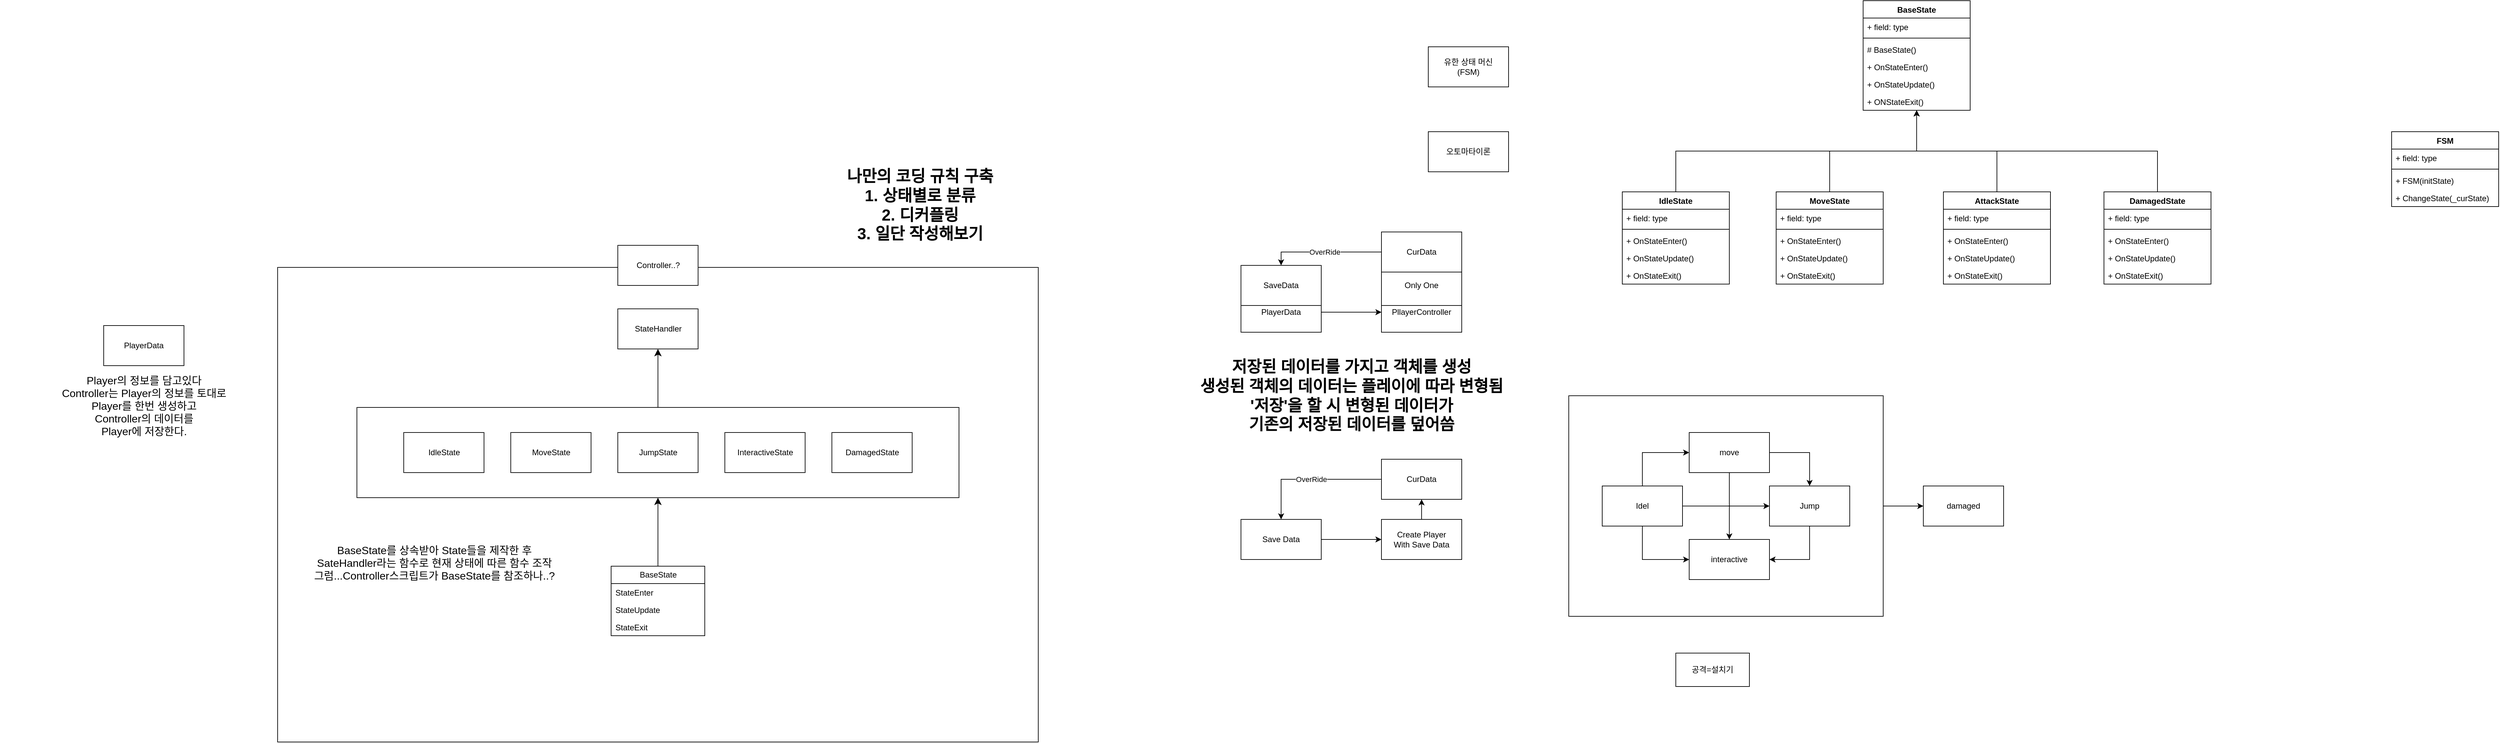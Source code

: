 <mxfile version="24.7.16">
  <diagram name="페이지-1" id="e9JYJH_3oyPFfVLDP3I4">
    <mxGraphModel dx="4881" dy="949" grid="1" gridSize="10" guides="1" tooltips="1" connect="1" arrows="1" fold="1" page="1" pageScale="1" pageWidth="827" pageHeight="1169" math="0" shadow="0">
      <root>
        <mxCell id="0" />
        <mxCell id="1" parent="0" />
        <mxCell id="DYvsoaWjMa4XpqPoX_qL-13" style="edgeStyle=orthogonalEdgeStyle;rounded=0;orthogonalLoop=1;jettySize=auto;html=1;" parent="1" source="DYvsoaWjMa4XpqPoX_qL-12" target="DYvsoaWjMa4XpqPoX_qL-4" edge="1">
          <mxGeometry relative="1" as="geometry" />
        </mxCell>
        <mxCell id="DYvsoaWjMa4XpqPoX_qL-12" value="" style="rounded=0;whiteSpace=wrap;html=1;" parent="1" vertex="1">
          <mxGeometry x="-210" y="605" width="470" height="330" as="geometry" />
        </mxCell>
        <mxCell id="iEdl014p6CyzJJImNWl_-1" value="BaseState" style="swimlane;fontStyle=1;align=center;verticalAlign=top;childLayout=stackLayout;horizontal=1;startSize=26;horizontalStack=0;resizeParent=1;resizeParentMax=0;resizeLast=0;collapsible=1;marginBottom=0;whiteSpace=wrap;html=1;" parent="1" vertex="1">
          <mxGeometry x="230" y="14" width="160" height="164" as="geometry" />
        </mxCell>
        <mxCell id="iEdl014p6CyzJJImNWl_-2" value="+ field: type" style="text;strokeColor=none;fillColor=none;align=left;verticalAlign=top;spacingLeft=4;spacingRight=4;overflow=hidden;rotatable=0;points=[[0,0.5],[1,0.5]];portConstraint=eastwest;whiteSpace=wrap;html=1;" parent="iEdl014p6CyzJJImNWl_-1" vertex="1">
          <mxGeometry y="26" width="160" height="26" as="geometry" />
        </mxCell>
        <mxCell id="iEdl014p6CyzJJImNWl_-3" value="" style="line;strokeWidth=1;fillColor=none;align=left;verticalAlign=middle;spacingTop=-1;spacingLeft=3;spacingRight=3;rotatable=0;labelPosition=right;points=[];portConstraint=eastwest;strokeColor=inherit;" parent="iEdl014p6CyzJJImNWl_-1" vertex="1">
          <mxGeometry y="52" width="160" height="8" as="geometry" />
        </mxCell>
        <mxCell id="iEdl014p6CyzJJImNWl_-4" value="# BaseState()" style="text;strokeColor=none;fillColor=none;align=left;verticalAlign=top;spacingLeft=4;spacingRight=4;overflow=hidden;rotatable=0;points=[[0,0.5],[1,0.5]];portConstraint=eastwest;whiteSpace=wrap;html=1;" parent="iEdl014p6CyzJJImNWl_-1" vertex="1">
          <mxGeometry y="60" width="160" height="26" as="geometry" />
        </mxCell>
        <mxCell id="iEdl014p6CyzJJImNWl_-30" value="+ OnStateEnter()" style="text;strokeColor=none;fillColor=none;align=left;verticalAlign=top;spacingLeft=4;spacingRight=4;overflow=hidden;rotatable=0;points=[[0,0.5],[1,0.5]];portConstraint=eastwest;whiteSpace=wrap;html=1;" parent="iEdl014p6CyzJJImNWl_-1" vertex="1">
          <mxGeometry y="86" width="160" height="26" as="geometry" />
        </mxCell>
        <mxCell id="iEdl014p6CyzJJImNWl_-22" value="+ OnStateUpdate()" style="text;strokeColor=none;fillColor=none;align=left;verticalAlign=top;spacingLeft=4;spacingRight=4;overflow=hidden;rotatable=0;points=[[0,0.5],[1,0.5]];portConstraint=eastwest;whiteSpace=wrap;html=1;" parent="iEdl014p6CyzJJImNWl_-1" vertex="1">
          <mxGeometry y="112" width="160" height="26" as="geometry" />
        </mxCell>
        <mxCell id="iEdl014p6CyzJJImNWl_-23" value="+ ONStateExit()" style="text;strokeColor=none;fillColor=none;align=left;verticalAlign=top;spacingLeft=4;spacingRight=4;overflow=hidden;rotatable=0;points=[[0,0.5],[1,0.5]];portConstraint=eastwest;whiteSpace=wrap;html=1;" parent="iEdl014p6CyzJJImNWl_-1" vertex="1">
          <mxGeometry y="138" width="160" height="26" as="geometry" />
        </mxCell>
        <mxCell id="iEdl014p6CyzJJImNWl_-24" style="edgeStyle=orthogonalEdgeStyle;rounded=0;orthogonalLoop=1;jettySize=auto;html=1;exitX=0.5;exitY=0;exitDx=0;exitDy=0;" parent="1" source="iEdl014p6CyzJJImNWl_-5" target="iEdl014p6CyzJJImNWl_-1" edge="1">
          <mxGeometry relative="1" as="geometry" />
        </mxCell>
        <mxCell id="iEdl014p6CyzJJImNWl_-5" value="IdleState" style="swimlane;fontStyle=1;align=center;verticalAlign=top;childLayout=stackLayout;horizontal=1;startSize=26;horizontalStack=0;resizeParent=1;resizeParentMax=0;resizeLast=0;collapsible=1;marginBottom=0;whiteSpace=wrap;html=1;" parent="1" vertex="1">
          <mxGeometry x="-130" y="300" width="160" height="138" as="geometry" />
        </mxCell>
        <mxCell id="iEdl014p6CyzJJImNWl_-6" value="+ field: type" style="text;strokeColor=none;fillColor=none;align=left;verticalAlign=top;spacingLeft=4;spacingRight=4;overflow=hidden;rotatable=0;points=[[0,0.5],[1,0.5]];portConstraint=eastwest;whiteSpace=wrap;html=1;" parent="iEdl014p6CyzJJImNWl_-5" vertex="1">
          <mxGeometry y="26" width="160" height="26" as="geometry" />
        </mxCell>
        <mxCell id="iEdl014p6CyzJJImNWl_-7" value="" style="line;strokeWidth=1;fillColor=none;align=left;verticalAlign=middle;spacingTop=-1;spacingLeft=3;spacingRight=3;rotatable=0;labelPosition=right;points=[];portConstraint=eastwest;strokeColor=inherit;" parent="iEdl014p6CyzJJImNWl_-5" vertex="1">
          <mxGeometry y="52" width="160" height="8" as="geometry" />
        </mxCell>
        <mxCell id="iEdl014p6CyzJJImNWl_-8" value="+ OnStateEnter()" style="text;strokeColor=none;fillColor=none;align=left;verticalAlign=top;spacingLeft=4;spacingRight=4;overflow=hidden;rotatable=0;points=[[0,0.5],[1,0.5]];portConstraint=eastwest;whiteSpace=wrap;html=1;" parent="iEdl014p6CyzJJImNWl_-5" vertex="1">
          <mxGeometry y="60" width="160" height="26" as="geometry" />
        </mxCell>
        <mxCell id="iEdl014p6CyzJJImNWl_-31" value="+ OnStateUpdate()" style="text;strokeColor=none;fillColor=none;align=left;verticalAlign=top;spacingLeft=4;spacingRight=4;overflow=hidden;rotatable=0;points=[[0,0.5],[1,0.5]];portConstraint=eastwest;whiteSpace=wrap;html=1;" parent="iEdl014p6CyzJJImNWl_-5" vertex="1">
          <mxGeometry y="86" width="160" height="26" as="geometry" />
        </mxCell>
        <mxCell id="iEdl014p6CyzJJImNWl_-32" value="+ OnStateExit()" style="text;strokeColor=none;fillColor=none;align=left;verticalAlign=top;spacingLeft=4;spacingRight=4;overflow=hidden;rotatable=0;points=[[0,0.5],[1,0.5]];portConstraint=eastwest;whiteSpace=wrap;html=1;" parent="iEdl014p6CyzJJImNWl_-5" vertex="1">
          <mxGeometry y="112" width="160" height="26" as="geometry" />
        </mxCell>
        <mxCell id="iEdl014p6CyzJJImNWl_-9" value="FSM" style="swimlane;fontStyle=1;align=center;verticalAlign=top;childLayout=stackLayout;horizontal=1;startSize=26;horizontalStack=0;resizeParent=1;resizeParentMax=0;resizeLast=0;collapsible=1;marginBottom=0;whiteSpace=wrap;html=1;" parent="1" vertex="1">
          <mxGeometry x="1020" y="210" width="160" height="112" as="geometry" />
        </mxCell>
        <mxCell id="iEdl014p6CyzJJImNWl_-10" value="+ field: type" style="text;strokeColor=none;fillColor=none;align=left;verticalAlign=top;spacingLeft=4;spacingRight=4;overflow=hidden;rotatable=0;points=[[0,0.5],[1,0.5]];portConstraint=eastwest;whiteSpace=wrap;html=1;" parent="iEdl014p6CyzJJImNWl_-9" vertex="1">
          <mxGeometry y="26" width="160" height="26" as="geometry" />
        </mxCell>
        <mxCell id="iEdl014p6CyzJJImNWl_-11" value="" style="line;strokeWidth=1;fillColor=none;align=left;verticalAlign=middle;spacingTop=-1;spacingLeft=3;spacingRight=3;rotatable=0;labelPosition=right;points=[];portConstraint=eastwest;strokeColor=inherit;" parent="iEdl014p6CyzJJImNWl_-9" vertex="1">
          <mxGeometry y="52" width="160" height="8" as="geometry" />
        </mxCell>
        <mxCell id="iEdl014p6CyzJJImNWl_-12" value="+ FSM(initState)" style="text;strokeColor=none;fillColor=none;align=left;verticalAlign=top;spacingLeft=4;spacingRight=4;overflow=hidden;rotatable=0;points=[[0,0.5],[1,0.5]];portConstraint=eastwest;whiteSpace=wrap;html=1;" parent="iEdl014p6CyzJJImNWl_-9" vertex="1">
          <mxGeometry y="60" width="160" height="26" as="geometry" />
        </mxCell>
        <mxCell id="iEdl014p6CyzJJImNWl_-13" value="+ ChangeState(_curState)" style="text;strokeColor=none;fillColor=none;align=left;verticalAlign=top;spacingLeft=4;spacingRight=4;overflow=hidden;rotatable=0;points=[[0,0.5],[1,0.5]];portConstraint=eastwest;whiteSpace=wrap;html=1;" parent="iEdl014p6CyzJJImNWl_-9" vertex="1">
          <mxGeometry y="86" width="160" height="26" as="geometry" />
        </mxCell>
        <mxCell id="iEdl014p6CyzJJImNWl_-28" style="edgeStyle=orthogonalEdgeStyle;rounded=0;orthogonalLoop=1;jettySize=auto;html=1;" parent="1" source="iEdl014p6CyzJJImNWl_-14" target="iEdl014p6CyzJJImNWl_-1" edge="1">
          <mxGeometry relative="1" as="geometry" />
        </mxCell>
        <mxCell id="iEdl014p6CyzJJImNWl_-14" value="MoveState" style="swimlane;fontStyle=1;align=center;verticalAlign=top;childLayout=stackLayout;horizontal=1;startSize=26;horizontalStack=0;resizeParent=1;resizeParentMax=0;resizeLast=0;collapsible=1;marginBottom=0;whiteSpace=wrap;html=1;" parent="1" vertex="1">
          <mxGeometry x="100" y="300" width="160" height="138" as="geometry" />
        </mxCell>
        <mxCell id="iEdl014p6CyzJJImNWl_-15" value="+ field: type" style="text;strokeColor=none;fillColor=none;align=left;verticalAlign=top;spacingLeft=4;spacingRight=4;overflow=hidden;rotatable=0;points=[[0,0.5],[1,0.5]];portConstraint=eastwest;whiteSpace=wrap;html=1;" parent="iEdl014p6CyzJJImNWl_-14" vertex="1">
          <mxGeometry y="26" width="160" height="26" as="geometry" />
        </mxCell>
        <mxCell id="iEdl014p6CyzJJImNWl_-16" value="" style="line;strokeWidth=1;fillColor=none;align=left;verticalAlign=middle;spacingTop=-1;spacingLeft=3;spacingRight=3;rotatable=0;labelPosition=right;points=[];portConstraint=eastwest;strokeColor=inherit;" parent="iEdl014p6CyzJJImNWl_-14" vertex="1">
          <mxGeometry y="52" width="160" height="8" as="geometry" />
        </mxCell>
        <mxCell id="iEdl014p6CyzJJImNWl_-17" value="+ OnStateEnter()" style="text;strokeColor=none;fillColor=none;align=left;verticalAlign=top;spacingLeft=4;spacingRight=4;overflow=hidden;rotatable=0;points=[[0,0.5],[1,0.5]];portConstraint=eastwest;whiteSpace=wrap;html=1;" parent="iEdl014p6CyzJJImNWl_-14" vertex="1">
          <mxGeometry y="60" width="160" height="26" as="geometry" />
        </mxCell>
        <mxCell id="iEdl014p6CyzJJImNWl_-33" value="+ OnStateUpdate()" style="text;strokeColor=none;fillColor=none;align=left;verticalAlign=top;spacingLeft=4;spacingRight=4;overflow=hidden;rotatable=0;points=[[0,0.5],[1,0.5]];portConstraint=eastwest;whiteSpace=wrap;html=1;" parent="iEdl014p6CyzJJImNWl_-14" vertex="1">
          <mxGeometry y="86" width="160" height="26" as="geometry" />
        </mxCell>
        <mxCell id="iEdl014p6CyzJJImNWl_-34" value="+ OnStateExit()" style="text;strokeColor=none;fillColor=none;align=left;verticalAlign=top;spacingLeft=4;spacingRight=4;overflow=hidden;rotatable=0;points=[[0,0.5],[1,0.5]];portConstraint=eastwest;whiteSpace=wrap;html=1;" parent="iEdl014p6CyzJJImNWl_-14" vertex="1">
          <mxGeometry y="112" width="160" height="26" as="geometry" />
        </mxCell>
        <mxCell id="iEdl014p6CyzJJImNWl_-29" style="edgeStyle=orthogonalEdgeStyle;rounded=0;orthogonalLoop=1;jettySize=auto;html=1;exitX=0.5;exitY=0;exitDx=0;exitDy=0;" parent="1" source="iEdl014p6CyzJJImNWl_-18" target="iEdl014p6CyzJJImNWl_-1" edge="1">
          <mxGeometry relative="1" as="geometry" />
        </mxCell>
        <mxCell id="iEdl014p6CyzJJImNWl_-18" value="AttackState" style="swimlane;fontStyle=1;align=center;verticalAlign=top;childLayout=stackLayout;horizontal=1;startSize=26;horizontalStack=0;resizeParent=1;resizeParentMax=0;resizeLast=0;collapsible=1;marginBottom=0;whiteSpace=wrap;html=1;" parent="1" vertex="1">
          <mxGeometry x="350" y="300" width="160" height="138" as="geometry" />
        </mxCell>
        <mxCell id="iEdl014p6CyzJJImNWl_-19" value="+ field: type" style="text;strokeColor=none;fillColor=none;align=left;verticalAlign=top;spacingLeft=4;spacingRight=4;overflow=hidden;rotatable=0;points=[[0,0.5],[1,0.5]];portConstraint=eastwest;whiteSpace=wrap;html=1;" parent="iEdl014p6CyzJJImNWl_-18" vertex="1">
          <mxGeometry y="26" width="160" height="26" as="geometry" />
        </mxCell>
        <mxCell id="iEdl014p6CyzJJImNWl_-20" value="" style="line;strokeWidth=1;fillColor=none;align=left;verticalAlign=middle;spacingTop=-1;spacingLeft=3;spacingRight=3;rotatable=0;labelPosition=right;points=[];portConstraint=eastwest;strokeColor=inherit;" parent="iEdl014p6CyzJJImNWl_-18" vertex="1">
          <mxGeometry y="52" width="160" height="8" as="geometry" />
        </mxCell>
        <mxCell id="iEdl014p6CyzJJImNWl_-21" value="+ OnStateEnter()" style="text;strokeColor=none;fillColor=none;align=left;verticalAlign=top;spacingLeft=4;spacingRight=4;overflow=hidden;rotatable=0;points=[[0,0.5],[1,0.5]];portConstraint=eastwest;whiteSpace=wrap;html=1;" parent="iEdl014p6CyzJJImNWl_-18" vertex="1">
          <mxGeometry y="60" width="160" height="26" as="geometry" />
        </mxCell>
        <mxCell id="iEdl014p6CyzJJImNWl_-35" value="+ OnStateUpdate()" style="text;strokeColor=none;fillColor=none;align=left;verticalAlign=top;spacingLeft=4;spacingRight=4;overflow=hidden;rotatable=0;points=[[0,0.5],[1,0.5]];portConstraint=eastwest;whiteSpace=wrap;html=1;" parent="iEdl014p6CyzJJImNWl_-18" vertex="1">
          <mxGeometry y="86" width="160" height="26" as="geometry" />
        </mxCell>
        <mxCell id="iEdl014p6CyzJJImNWl_-36" value="+ OnStateExit()" style="text;strokeColor=none;fillColor=none;align=left;verticalAlign=top;spacingLeft=4;spacingRight=4;overflow=hidden;rotatable=0;points=[[0,0.5],[1,0.5]];portConstraint=eastwest;whiteSpace=wrap;html=1;" parent="iEdl014p6CyzJJImNWl_-18" vertex="1">
          <mxGeometry y="112" width="160" height="26" as="geometry" />
        </mxCell>
        <mxCell id="iEdl014p6CyzJJImNWl_-43" style="edgeStyle=orthogonalEdgeStyle;rounded=0;orthogonalLoop=1;jettySize=auto;html=1;exitX=0.5;exitY=0;exitDx=0;exitDy=0;" parent="1" source="iEdl014p6CyzJJImNWl_-37" target="iEdl014p6CyzJJImNWl_-1" edge="1">
          <mxGeometry relative="1" as="geometry" />
        </mxCell>
        <mxCell id="iEdl014p6CyzJJImNWl_-37" value="DamagedState" style="swimlane;fontStyle=1;align=center;verticalAlign=top;childLayout=stackLayout;horizontal=1;startSize=26;horizontalStack=0;resizeParent=1;resizeParentMax=0;resizeLast=0;collapsible=1;marginBottom=0;whiteSpace=wrap;html=1;" parent="1" vertex="1">
          <mxGeometry x="590" y="300" width="160" height="138" as="geometry" />
        </mxCell>
        <mxCell id="iEdl014p6CyzJJImNWl_-38" value="+ field: type" style="text;strokeColor=none;fillColor=none;align=left;verticalAlign=top;spacingLeft=4;spacingRight=4;overflow=hidden;rotatable=0;points=[[0,0.5],[1,0.5]];portConstraint=eastwest;whiteSpace=wrap;html=1;" parent="iEdl014p6CyzJJImNWl_-37" vertex="1">
          <mxGeometry y="26" width="160" height="26" as="geometry" />
        </mxCell>
        <mxCell id="iEdl014p6CyzJJImNWl_-39" value="" style="line;strokeWidth=1;fillColor=none;align=left;verticalAlign=middle;spacingTop=-1;spacingLeft=3;spacingRight=3;rotatable=0;labelPosition=right;points=[];portConstraint=eastwest;strokeColor=inherit;" parent="iEdl014p6CyzJJImNWl_-37" vertex="1">
          <mxGeometry y="52" width="160" height="8" as="geometry" />
        </mxCell>
        <mxCell id="iEdl014p6CyzJJImNWl_-40" value="+ OnStateEnter()" style="text;strokeColor=none;fillColor=none;align=left;verticalAlign=top;spacingLeft=4;spacingRight=4;overflow=hidden;rotatable=0;points=[[0,0.5],[1,0.5]];portConstraint=eastwest;whiteSpace=wrap;html=1;" parent="iEdl014p6CyzJJImNWl_-37" vertex="1">
          <mxGeometry y="60" width="160" height="26" as="geometry" />
        </mxCell>
        <mxCell id="iEdl014p6CyzJJImNWl_-41" value="+ OnStateUpdate()" style="text;strokeColor=none;fillColor=none;align=left;verticalAlign=top;spacingLeft=4;spacingRight=4;overflow=hidden;rotatable=0;points=[[0,0.5],[1,0.5]];portConstraint=eastwest;whiteSpace=wrap;html=1;" parent="iEdl014p6CyzJJImNWl_-37" vertex="1">
          <mxGeometry y="86" width="160" height="26" as="geometry" />
        </mxCell>
        <mxCell id="iEdl014p6CyzJJImNWl_-42" value="+ OnStateExit()" style="text;strokeColor=none;fillColor=none;align=left;verticalAlign=top;spacingLeft=4;spacingRight=4;overflow=hidden;rotatable=0;points=[[0,0.5],[1,0.5]];portConstraint=eastwest;whiteSpace=wrap;html=1;" parent="iEdl014p6CyzJJImNWl_-37" vertex="1">
          <mxGeometry y="112" width="160" height="26" as="geometry" />
        </mxCell>
        <mxCell id="iEdl014p6CyzJJImNWl_-44" value="유한 상태 머신&lt;div&gt;(FSM)&lt;/div&gt;" style="rounded=0;whiteSpace=wrap;html=1;" parent="1" vertex="1">
          <mxGeometry x="-420" y="83" width="120" height="60" as="geometry" />
        </mxCell>
        <mxCell id="iEdl014p6CyzJJImNWl_-45" value="오토마타이론" style="rounded=0;whiteSpace=wrap;html=1;" parent="1" vertex="1">
          <mxGeometry x="-420" y="210" width="120" height="60" as="geometry" />
        </mxCell>
        <mxCell id="DYvsoaWjMa4XpqPoX_qL-6" style="edgeStyle=orthogonalEdgeStyle;rounded=0;orthogonalLoop=1;jettySize=auto;html=1;entryX=0;entryY=0.5;entryDx=0;entryDy=0;exitX=0.5;exitY=0;exitDx=0;exitDy=0;" parent="1" source="DYvsoaWjMa4XpqPoX_qL-1" target="DYvsoaWjMa4XpqPoX_qL-2" edge="1">
          <mxGeometry relative="1" as="geometry">
            <mxPoint x="-210" y="730" as="sourcePoint" />
            <mxPoint x="-110" y="610" as="targetPoint" />
          </mxGeometry>
        </mxCell>
        <mxCell id="DYvsoaWjMa4XpqPoX_qL-7" style="edgeStyle=orthogonalEdgeStyle;rounded=0;orthogonalLoop=1;jettySize=auto;html=1;entryX=0;entryY=0.5;entryDx=0;entryDy=0;" parent="1" source="DYvsoaWjMa4XpqPoX_qL-1" target="DYvsoaWjMa4XpqPoX_qL-3" edge="1">
          <mxGeometry relative="1" as="geometry" />
        </mxCell>
        <mxCell id="DYvsoaWjMa4XpqPoX_qL-9" style="edgeStyle=orthogonalEdgeStyle;rounded=0;orthogonalLoop=1;jettySize=auto;html=1;entryX=0;entryY=0.5;entryDx=0;entryDy=0;exitX=0.5;exitY=1;exitDx=0;exitDy=0;" parent="1" source="DYvsoaWjMa4XpqPoX_qL-1" target="DYvsoaWjMa4XpqPoX_qL-5" edge="1">
          <mxGeometry relative="1" as="geometry" />
        </mxCell>
        <mxCell id="DYvsoaWjMa4XpqPoX_qL-1" value="Idel" style="rounded=0;whiteSpace=wrap;html=1;" parent="1" vertex="1">
          <mxGeometry x="-160" y="740" width="120" height="60" as="geometry" />
        </mxCell>
        <mxCell id="DYvsoaWjMa4XpqPoX_qL-8" style="edgeStyle=orthogonalEdgeStyle;rounded=0;orthogonalLoop=1;jettySize=auto;html=1;exitX=1;exitY=0.5;exitDx=0;exitDy=0;" parent="1" source="DYvsoaWjMa4XpqPoX_qL-2" target="DYvsoaWjMa4XpqPoX_qL-3" edge="1">
          <mxGeometry relative="1" as="geometry" />
        </mxCell>
        <mxCell id="DYvsoaWjMa4XpqPoX_qL-10" style="edgeStyle=orthogonalEdgeStyle;rounded=0;orthogonalLoop=1;jettySize=auto;html=1;entryX=0.5;entryY=0;entryDx=0;entryDy=0;" parent="1" source="DYvsoaWjMa4XpqPoX_qL-2" target="DYvsoaWjMa4XpqPoX_qL-5" edge="1">
          <mxGeometry relative="1" as="geometry" />
        </mxCell>
        <mxCell id="DYvsoaWjMa4XpqPoX_qL-2" value="move" style="rounded=0;whiteSpace=wrap;html=1;" parent="1" vertex="1">
          <mxGeometry x="-30" y="660" width="120" height="60" as="geometry" />
        </mxCell>
        <mxCell id="DYvsoaWjMa4XpqPoX_qL-11" style="edgeStyle=orthogonalEdgeStyle;rounded=0;orthogonalLoop=1;jettySize=auto;html=1;entryX=1;entryY=0.5;entryDx=0;entryDy=0;" parent="1" source="DYvsoaWjMa4XpqPoX_qL-3" target="DYvsoaWjMa4XpqPoX_qL-5" edge="1">
          <mxGeometry relative="1" as="geometry" />
        </mxCell>
        <mxCell id="DYvsoaWjMa4XpqPoX_qL-3" value="Jump" style="rounded=0;whiteSpace=wrap;html=1;" parent="1" vertex="1">
          <mxGeometry x="90" y="740" width="120" height="60" as="geometry" />
        </mxCell>
        <mxCell id="DYvsoaWjMa4XpqPoX_qL-4" value="damaged" style="rounded=0;whiteSpace=wrap;html=1;" parent="1" vertex="1">
          <mxGeometry x="320" y="740" width="120" height="60" as="geometry" />
        </mxCell>
        <mxCell id="DYvsoaWjMa4XpqPoX_qL-5" value="interactive" style="rounded=0;whiteSpace=wrap;html=1;" parent="1" vertex="1">
          <mxGeometry x="-30" y="820" width="120" height="60" as="geometry" />
        </mxCell>
        <mxCell id="DYvsoaWjMa4XpqPoX_qL-17" value="공격=설치기" style="html=1;whiteSpace=wrap;" parent="1" vertex="1">
          <mxGeometry x="-50" y="990" width="110" height="50" as="geometry" />
        </mxCell>
        <mxCell id="wir2z2ZtmGbFTpbzu6G--10" value="" style="group" parent="1" vertex="1" connectable="0">
          <mxGeometry x="-700" y="360" width="330" height="150" as="geometry" />
        </mxCell>
        <mxCell id="wir2z2ZtmGbFTpbzu6G--2" value="PllayerController" style="rounded=0;whiteSpace=wrap;html=1;" parent="wir2z2ZtmGbFTpbzu6G--10" vertex="1">
          <mxGeometry x="210" y="90" width="120" height="60" as="geometry" />
        </mxCell>
        <mxCell id="wir2z2ZtmGbFTpbzu6G--5" style="edgeStyle=orthogonalEdgeStyle;rounded=0;orthogonalLoop=1;jettySize=auto;html=1;entryX=0;entryY=0.5;entryDx=0;entryDy=0;" parent="wir2z2ZtmGbFTpbzu6G--10" source="wir2z2ZtmGbFTpbzu6G--3" target="wir2z2ZtmGbFTpbzu6G--2" edge="1">
          <mxGeometry relative="1" as="geometry" />
        </mxCell>
        <mxCell id="wir2z2ZtmGbFTpbzu6G--3" value="PlayerData" style="rounded=0;whiteSpace=wrap;html=1;" parent="wir2z2ZtmGbFTpbzu6G--10" vertex="1">
          <mxGeometry y="90" width="120" height="60" as="geometry" />
        </mxCell>
        <mxCell id="wir2z2ZtmGbFTpbzu6G--4" value="Only One" style="rounded=0;whiteSpace=wrap;html=1;" parent="wir2z2ZtmGbFTpbzu6G--10" vertex="1">
          <mxGeometry x="210" y="50" width="120" height="60" as="geometry" />
        </mxCell>
        <mxCell id="wir2z2ZtmGbFTpbzu6G--6" value="SaveData" style="rounded=0;whiteSpace=wrap;html=1;" parent="wir2z2ZtmGbFTpbzu6G--10" vertex="1">
          <mxGeometry y="50" width="120" height="60" as="geometry" />
        </mxCell>
        <mxCell id="wir2z2ZtmGbFTpbzu6G--9" value="OverRide" style="edgeStyle=orthogonalEdgeStyle;rounded=0;orthogonalLoop=1;jettySize=auto;html=1;entryX=0.5;entryY=0;entryDx=0;entryDy=0;" parent="wir2z2ZtmGbFTpbzu6G--10" source="wir2z2ZtmGbFTpbzu6G--7" target="wir2z2ZtmGbFTpbzu6G--6" edge="1">
          <mxGeometry relative="1" as="geometry" />
        </mxCell>
        <mxCell id="wir2z2ZtmGbFTpbzu6G--7" value="CurData" style="rounded=0;whiteSpace=wrap;html=1;" parent="wir2z2ZtmGbFTpbzu6G--10" vertex="1">
          <mxGeometry x="210" width="120" height="60" as="geometry" />
        </mxCell>
        <mxCell id="wir2z2ZtmGbFTpbzu6G--11" value="저장된 데이터를 가지고 객체를 생성&lt;div&gt;생성된 객체의 데이터는 플레이에 따라 변형됨&lt;/div&gt;&lt;div&gt;&#39;저장&#39;을 할 시 변형된 데이터가&lt;/div&gt;&lt;div&gt;기존의 저장된 데이터를 덮어씀&lt;/div&gt;" style="text;strokeColor=none;fillColor=none;html=1;fontSize=24;fontStyle=1;verticalAlign=middle;align=center;" parent="1" vertex="1">
          <mxGeometry x="-585" y="585" width="100" height="40" as="geometry" />
        </mxCell>
        <mxCell id="wir2z2ZtmGbFTpbzu6G--23" value="" style="group" parent="1" vertex="1" connectable="0">
          <mxGeometry x="-700" y="700" width="330" height="150" as="geometry" />
        </mxCell>
        <mxCell id="wir2z2ZtmGbFTpbzu6G--31" style="edgeStyle=orthogonalEdgeStyle;rounded=0;orthogonalLoop=1;jettySize=auto;html=1;" parent="wir2z2ZtmGbFTpbzu6G--23" source="wir2z2ZtmGbFTpbzu6G--24" target="wir2z2ZtmGbFTpbzu6G--30" edge="1">
          <mxGeometry relative="1" as="geometry" />
        </mxCell>
        <mxCell id="wir2z2ZtmGbFTpbzu6G--24" value="Create Player&lt;div&gt;With Save Data&lt;/div&gt;" style="rounded=0;whiteSpace=wrap;html=1;" parent="wir2z2ZtmGbFTpbzu6G--23" vertex="1">
          <mxGeometry x="210" y="90" width="120" height="60" as="geometry" />
        </mxCell>
        <mxCell id="wir2z2ZtmGbFTpbzu6G--25" style="edgeStyle=orthogonalEdgeStyle;rounded=0;orthogonalLoop=1;jettySize=auto;html=1;entryX=0;entryY=0.5;entryDx=0;entryDy=0;" parent="wir2z2ZtmGbFTpbzu6G--23" source="wir2z2ZtmGbFTpbzu6G--26" target="wir2z2ZtmGbFTpbzu6G--24" edge="1">
          <mxGeometry relative="1" as="geometry" />
        </mxCell>
        <mxCell id="wir2z2ZtmGbFTpbzu6G--26" value="Save Data" style="rounded=0;whiteSpace=wrap;html=1;" parent="wir2z2ZtmGbFTpbzu6G--23" vertex="1">
          <mxGeometry y="90" width="120" height="60" as="geometry" />
        </mxCell>
        <mxCell id="wir2z2ZtmGbFTpbzu6G--29" value="OverRide" style="edgeStyle=orthogonalEdgeStyle;rounded=0;orthogonalLoop=1;jettySize=auto;html=1;entryX=0.5;entryY=0;entryDx=0;entryDy=0;" parent="wir2z2ZtmGbFTpbzu6G--23" source="wir2z2ZtmGbFTpbzu6G--30" target="wir2z2ZtmGbFTpbzu6G--26" edge="1">
          <mxGeometry relative="1" as="geometry">
            <mxPoint x="60" y="50" as="targetPoint" />
          </mxGeometry>
        </mxCell>
        <mxCell id="wir2z2ZtmGbFTpbzu6G--30" value="CurData" style="rounded=0;whiteSpace=wrap;html=1;" parent="wir2z2ZtmGbFTpbzu6G--23" vertex="1">
          <mxGeometry x="210" width="120" height="60" as="geometry" />
        </mxCell>
        <mxCell id="unBHX9BdZUg9Jr-j5pLU-1" value="나만의 코딩 규칙 구축&lt;div&gt;1. 상태별로 분류&lt;/div&gt;&lt;div&gt;2. 디커플링&lt;/div&gt;&lt;div&gt;3. 일단 작성해보기&lt;/div&gt;" style="text;strokeColor=none;fillColor=none;html=1;fontSize=24;fontStyle=1;verticalAlign=middle;align=center;" vertex="1" parent="1">
          <mxGeometry x="-1230" y="300" width="100" height="40" as="geometry" />
        </mxCell>
        <mxCell id="unBHX9BdZUg9Jr-j5pLU-23" value="" style="group" vertex="1" connectable="0" parent="1">
          <mxGeometry x="-2140" y="380" width="1137" height="743" as="geometry" />
        </mxCell>
        <mxCell id="unBHX9BdZUg9Jr-j5pLU-21" value="" style="rounded=0;whiteSpace=wrap;html=1;" vertex="1" parent="unBHX9BdZUg9Jr-j5pLU-23">
          <mxGeometry y="33" width="1137" height="710" as="geometry" />
        </mxCell>
        <mxCell id="unBHX9BdZUg9Jr-j5pLU-2" value="StateHandler" style="rounded=0;whiteSpace=wrap;html=1;" vertex="1" parent="unBHX9BdZUg9Jr-j5pLU-23">
          <mxGeometry x="508.5" y="95" width="120" height="60" as="geometry" />
        </mxCell>
        <mxCell id="unBHX9BdZUg9Jr-j5pLU-18" value="" style="group" vertex="1" connectable="0" parent="unBHX9BdZUg9Jr-j5pLU-23">
          <mxGeometry x="118.5" y="242.5" width="900" height="135" as="geometry" />
        </mxCell>
        <mxCell id="unBHX9BdZUg9Jr-j5pLU-17" value="" style="rounded=0;whiteSpace=wrap;html=1;" vertex="1" parent="unBHX9BdZUg9Jr-j5pLU-18">
          <mxGeometry width="900" height="135" as="geometry" />
        </mxCell>
        <mxCell id="unBHX9BdZUg9Jr-j5pLU-11" value="" style="group" vertex="1" connectable="0" parent="unBHX9BdZUg9Jr-j5pLU-18">
          <mxGeometry x="70" y="37.5" width="760" height="60" as="geometry" />
        </mxCell>
        <mxCell id="unBHX9BdZUg9Jr-j5pLU-3" value="IdleState" style="rounded=0;whiteSpace=wrap;html=1;" vertex="1" parent="unBHX9BdZUg9Jr-j5pLU-11">
          <mxGeometry width="120" height="60" as="geometry" />
        </mxCell>
        <mxCell id="unBHX9BdZUg9Jr-j5pLU-4" value="MoveState" style="rounded=0;whiteSpace=wrap;html=1;" vertex="1" parent="unBHX9BdZUg9Jr-j5pLU-11">
          <mxGeometry x="160" width="120" height="60" as="geometry" />
        </mxCell>
        <mxCell id="unBHX9BdZUg9Jr-j5pLU-5" value="JumpState" style="rounded=0;whiteSpace=wrap;html=1;" vertex="1" parent="unBHX9BdZUg9Jr-j5pLU-11">
          <mxGeometry x="320" width="120" height="60" as="geometry" />
        </mxCell>
        <mxCell id="unBHX9BdZUg9Jr-j5pLU-6" value="InteractiveState" style="rounded=0;whiteSpace=wrap;html=1;" vertex="1" parent="unBHX9BdZUg9Jr-j5pLU-11">
          <mxGeometry x="480" width="120" height="60" as="geometry" />
        </mxCell>
        <mxCell id="unBHX9BdZUg9Jr-j5pLU-10" value="DamagedState" style="rounded=0;whiteSpace=wrap;html=1;" vertex="1" parent="unBHX9BdZUg9Jr-j5pLU-11">
          <mxGeometry x="640" width="120" height="60" as="geometry" />
        </mxCell>
        <mxCell id="unBHX9BdZUg9Jr-j5pLU-19" style="edgeStyle=none;curved=1;rounded=0;orthogonalLoop=1;jettySize=auto;html=1;entryX=0.5;entryY=1;entryDx=0;entryDy=0;fontSize=12;startSize=8;endSize=8;exitX=0.5;exitY=0;exitDx=0;exitDy=0;" edge="1" parent="unBHX9BdZUg9Jr-j5pLU-23" source="unBHX9BdZUg9Jr-j5pLU-25" target="unBHX9BdZUg9Jr-j5pLU-17">
          <mxGeometry relative="1" as="geometry">
            <mxPoint x="568.5" y="485" as="sourcePoint" />
          </mxGeometry>
        </mxCell>
        <mxCell id="unBHX9BdZUg9Jr-j5pLU-20" style="edgeStyle=none;curved=1;rounded=0;orthogonalLoop=1;jettySize=auto;html=1;entryX=0.5;entryY=1;entryDx=0;entryDy=0;fontSize=12;startSize=8;endSize=8;" edge="1" parent="unBHX9BdZUg9Jr-j5pLU-23" source="unBHX9BdZUg9Jr-j5pLU-17" target="unBHX9BdZUg9Jr-j5pLU-2">
          <mxGeometry relative="1" as="geometry" />
        </mxCell>
        <mxCell id="unBHX9BdZUg9Jr-j5pLU-22" value="Controller..?" style="rounded=0;whiteSpace=wrap;html=1;" vertex="1" parent="unBHX9BdZUg9Jr-j5pLU-23">
          <mxGeometry x="508.5" width="120" height="60" as="geometry" />
        </mxCell>
        <mxCell id="unBHX9BdZUg9Jr-j5pLU-25" value="BaseState" style="swimlane;fontStyle=0;childLayout=stackLayout;horizontal=1;startSize=26;fillColor=none;horizontalStack=0;resizeParent=1;resizeParentMax=0;resizeLast=0;collapsible=1;marginBottom=0;whiteSpace=wrap;html=1;" vertex="1" parent="unBHX9BdZUg9Jr-j5pLU-23">
          <mxGeometry x="498.5" y="480" width="140" height="104" as="geometry" />
        </mxCell>
        <mxCell id="unBHX9BdZUg9Jr-j5pLU-26" value="StateEnter" style="text;strokeColor=none;fillColor=none;align=left;verticalAlign=top;spacingLeft=4;spacingRight=4;overflow=hidden;rotatable=0;points=[[0,0.5],[1,0.5]];portConstraint=eastwest;whiteSpace=wrap;html=1;" vertex="1" parent="unBHX9BdZUg9Jr-j5pLU-25">
          <mxGeometry y="26" width="140" height="26" as="geometry" />
        </mxCell>
        <mxCell id="unBHX9BdZUg9Jr-j5pLU-27" value="StateUpdate" style="text;strokeColor=none;fillColor=none;align=left;verticalAlign=top;spacingLeft=4;spacingRight=4;overflow=hidden;rotatable=0;points=[[0,0.5],[1,0.5]];portConstraint=eastwest;whiteSpace=wrap;html=1;" vertex="1" parent="unBHX9BdZUg9Jr-j5pLU-25">
          <mxGeometry y="52" width="140" height="26" as="geometry" />
        </mxCell>
        <mxCell id="unBHX9BdZUg9Jr-j5pLU-28" value="StateExit" style="text;strokeColor=none;fillColor=none;align=left;verticalAlign=top;spacingLeft=4;spacingRight=4;overflow=hidden;rotatable=0;points=[[0,0.5],[1,0.5]];portConstraint=eastwest;whiteSpace=wrap;html=1;" vertex="1" parent="unBHX9BdZUg9Jr-j5pLU-25">
          <mxGeometry y="78" width="140" height="26" as="geometry" />
        </mxCell>
        <mxCell id="unBHX9BdZUg9Jr-j5pLU-29" value="BaseState를 상속받아 State들을 제작한 후&lt;br&gt;SateHandler라는 함수로 현재 상태에 따른 함수 조작&lt;br&gt;그럼...Controller스크립트가 BaseState를 참조하나..?" style="text;html=1;align=center;verticalAlign=middle;whiteSpace=wrap;rounded=0;fontSize=16;" vertex="1" parent="unBHX9BdZUg9Jr-j5pLU-23">
          <mxGeometry x="20" y="460" width="428.5" height="30" as="geometry" />
        </mxCell>
        <mxCell id="unBHX9BdZUg9Jr-j5pLU-30" value="PlayerData" style="rounded=0;whiteSpace=wrap;html=1;" vertex="1" parent="1">
          <mxGeometry x="-2400" y="500" width="120" height="60" as="geometry" />
        </mxCell>
        <mxCell id="unBHX9BdZUg9Jr-j5pLU-31" value="Player의 정보를 담고있다&lt;br&gt;Controller는 Player의 정보를 토대로&lt;br&gt;Player를 한번 생성하고&lt;br&gt;Controller의 데이터를&lt;br&gt;Player에 저장한다." style="text;html=1;align=center;verticalAlign=middle;whiteSpace=wrap;rounded=0;fontSize=16;" vertex="1" parent="1">
          <mxGeometry x="-2554.25" y="605" width="428.5" height="30" as="geometry" />
        </mxCell>
      </root>
    </mxGraphModel>
  </diagram>
</mxfile>
